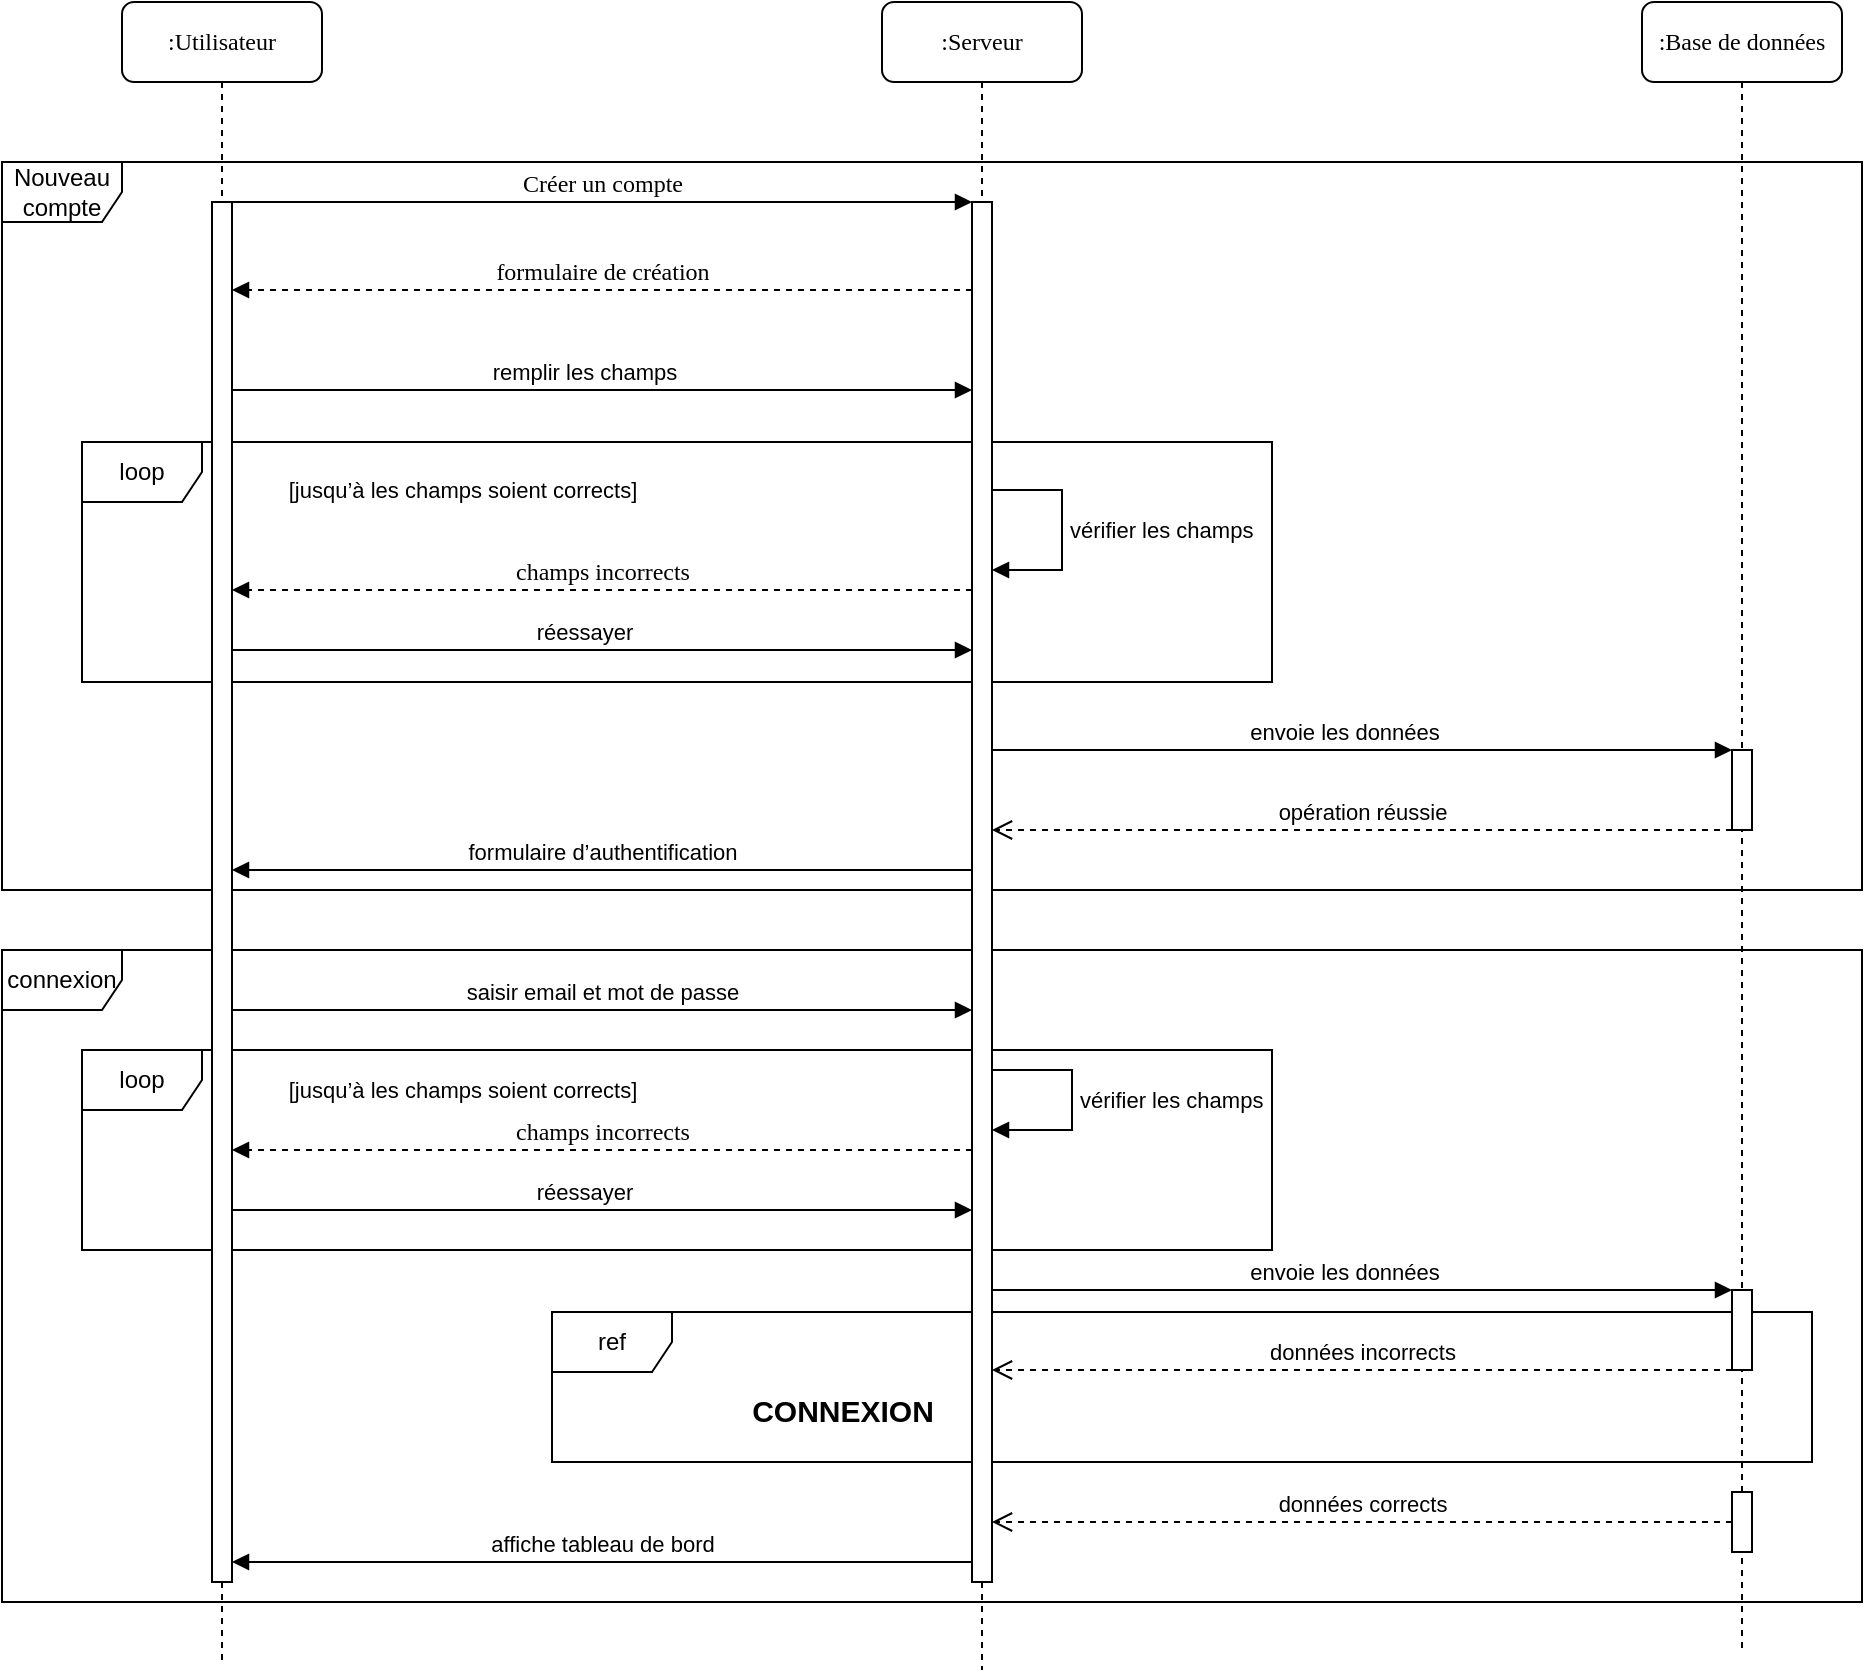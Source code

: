 <mxfile version="14.8.0" type="github">
  <diagram name="Page-1" id="13e1069c-82ec-6db2-03f1-153e76fe0fe0">
    <mxGraphModel dx="1414" dy="883" grid="1" gridSize="10" guides="1" tooltips="1" connect="1" arrows="1" fold="1" page="1" pageScale="1" pageWidth="1100" pageHeight="850" background="none" math="0" shadow="0">
      <root>
        <mxCell id="0" />
        <mxCell id="1" parent="0" />
        <mxCell id="Df5MuFSW6xKNOPwKfqHy-41" value="connexion" style="shape=umlFrame;whiteSpace=wrap;html=1;" vertex="1" parent="1">
          <mxGeometry x="65" y="480" width="930" height="326" as="geometry" />
        </mxCell>
        <mxCell id="Df5MuFSW6xKNOPwKfqHy-56" value="ref" style="shape=umlFrame;whiteSpace=wrap;html=1;" vertex="1" parent="1">
          <mxGeometry x="340" y="661" width="630" height="75" as="geometry" />
        </mxCell>
        <mxCell id="Df5MuFSW6xKNOPwKfqHy-46" value="loop" style="shape=umlFrame;whiteSpace=wrap;html=1;" vertex="1" parent="1">
          <mxGeometry x="105" y="530" width="595" height="100" as="geometry" />
        </mxCell>
        <mxCell id="Df5MuFSW6xKNOPwKfqHy-47" value="Nouveau compte" style="shape=umlFrame;whiteSpace=wrap;html=1;" vertex="1" parent="1">
          <mxGeometry x="65" y="86" width="930" height="364" as="geometry" />
        </mxCell>
        <mxCell id="Df5MuFSW6xKNOPwKfqHy-3" value="loop" style="shape=umlFrame;whiteSpace=wrap;html=1;" vertex="1" parent="1">
          <mxGeometry x="105" y="226" width="595" height="120" as="geometry" />
        </mxCell>
        <mxCell id="7baba1c4bc27f4b0-2" value=":Serveur" style="shape=umlLifeline;perimeter=lifelinePerimeter;whiteSpace=wrap;html=1;container=1;collapsible=0;recursiveResize=0;outlineConnect=0;rounded=1;shadow=0;comic=0;labelBackgroundColor=none;strokeWidth=1;fontFamily=Verdana;fontSize=12;align=center;" parent="1" vertex="1">
          <mxGeometry x="505" y="6" width="100" height="834" as="geometry" />
        </mxCell>
        <mxCell id="7baba1c4bc27f4b0-10" value="" style="html=1;points=[];perimeter=orthogonalPerimeter;rounded=0;shadow=0;comic=0;labelBackgroundColor=none;strokeWidth=1;fontFamily=Verdana;fontSize=12;align=center;" parent="7baba1c4bc27f4b0-2" vertex="1">
          <mxGeometry x="45" y="100" width="10" height="690" as="geometry" />
        </mxCell>
        <mxCell id="Df5MuFSW6xKNOPwKfqHy-11" value="vérifier les champs" style="edgeStyle=orthogonalEdgeStyle;html=1;align=left;spacingLeft=2;endArrow=block;rounded=0;" edge="1" target="7baba1c4bc27f4b0-10" parent="7baba1c4bc27f4b0-2" source="7baba1c4bc27f4b0-10">
          <mxGeometry relative="1" as="geometry">
            <mxPoint x="69.94" y="290" as="sourcePoint" />
            <Array as="points">
              <mxPoint x="90" y="244" />
              <mxPoint x="90" y="284" />
            </Array>
            <mxPoint x="120" y="230" as="targetPoint" />
          </mxGeometry>
        </mxCell>
        <mxCell id="Df5MuFSW6xKNOPwKfqHy-45" value="vérifier les champs" style="edgeStyle=orthogonalEdgeStyle;html=1;align=left;spacingLeft=2;endArrow=block;rounded=0;" edge="1" parent="7baba1c4bc27f4b0-2" source="7baba1c4bc27f4b0-10" target="7baba1c4bc27f4b0-10">
          <mxGeometry relative="1" as="geometry">
            <mxPoint x="70" y="530" as="sourcePoint" />
            <Array as="points">
              <mxPoint x="95" y="534" />
              <mxPoint x="95" y="564" />
            </Array>
            <mxPoint x="60" y="560" as="targetPoint" />
          </mxGeometry>
        </mxCell>
        <mxCell id="7baba1c4bc27f4b0-3" value=":Base de données" style="shape=umlLifeline;perimeter=lifelinePerimeter;whiteSpace=wrap;html=1;container=1;collapsible=0;recursiveResize=0;outlineConnect=0;rounded=1;shadow=0;comic=0;labelBackgroundColor=none;strokeWidth=1;fontFamily=Verdana;fontSize=12;align=center;" parent="1" vertex="1">
          <mxGeometry x="885" y="6" width="100" height="824" as="geometry" />
        </mxCell>
        <mxCell id="7baba1c4bc27f4b0-8" value=":Utilisateur" style="shape=umlLifeline;perimeter=lifelinePerimeter;whiteSpace=wrap;html=1;container=1;collapsible=0;recursiveResize=0;outlineConnect=0;rounded=1;shadow=0;comic=0;labelBackgroundColor=none;strokeWidth=1;fontFamily=Verdana;fontSize=12;align=center;" parent="1" vertex="1">
          <mxGeometry x="125" y="6" width="100" height="830" as="geometry" />
        </mxCell>
        <mxCell id="7baba1c4bc27f4b0-9" value="" style="html=1;points=[];perimeter=orthogonalPerimeter;rounded=0;shadow=0;comic=0;labelBackgroundColor=none;strokeWidth=1;fontFamily=Verdana;fontSize=12;align=center;" parent="7baba1c4bc27f4b0-8" vertex="1">
          <mxGeometry x="45" y="100" width="10" height="690" as="geometry" />
        </mxCell>
        <mxCell id="7baba1c4bc27f4b0-19" value="" style="html=1;points=[];perimeter=orthogonalPerimeter;rounded=0;shadow=0;comic=0;labelBackgroundColor=none;strokeWidth=1;fontFamily=Verdana;fontSize=12;align=center;" parent="1" vertex="1">
          <mxGeometry x="930" y="380" width="10" height="40" as="geometry" />
        </mxCell>
        <mxCell id="7baba1c4bc27f4b0-25" value="" style="html=1;points=[];perimeter=orthogonalPerimeter;rounded=0;shadow=0;comic=0;labelBackgroundColor=none;strokeColor=#000000;strokeWidth=1;fillColor=#FFFFFF;fontFamily=Verdana;fontSize=12;fontColor=#000000;align=center;" parent="1" vertex="1">
          <mxGeometry x="930" y="751" width="10" height="30" as="geometry" />
        </mxCell>
        <mxCell id="7baba1c4bc27f4b0-11" value="Créer un compte" style="html=1;verticalAlign=bottom;endArrow=block;entryX=0;entryY=0;labelBackgroundColor=none;fontFamily=Verdana;fontSize=12;edgeStyle=elbowEdgeStyle;elbow=vertical;" parent="1" source="7baba1c4bc27f4b0-9" target="7baba1c4bc27f4b0-10" edge="1">
          <mxGeometry relative="1" as="geometry">
            <mxPoint x="275" y="116" as="sourcePoint" />
          </mxGeometry>
        </mxCell>
        <mxCell id="Df5MuFSW6xKNOPwKfqHy-1" value="formulaire de création" style="html=1;verticalAlign=bottom;endArrow=block;labelBackgroundColor=none;fontFamily=Verdana;fontSize=12;edgeStyle=elbowEdgeStyle;dashed=1;" edge="1" parent="1" source="7baba1c4bc27f4b0-10" target="7baba1c4bc27f4b0-9">
          <mxGeometry relative="1" as="geometry">
            <mxPoint x="385" y="186" as="sourcePoint" />
            <mxPoint x="185" y="186" as="targetPoint" />
            <Array as="points">
              <mxPoint x="290" y="150" />
              <mxPoint x="335" y="186" />
            </Array>
          </mxGeometry>
        </mxCell>
        <mxCell id="Df5MuFSW6xKNOPwKfqHy-2" value="" style="html=1;verticalAlign=bottom;endArrow=block;labelBackgroundColor=none;fontFamily=Verdana;fontSize=12;edgeStyle=elbowEdgeStyle;elbow=vertical;" edge="1" parent="1" source="7baba1c4bc27f4b0-9" target="7baba1c4bc27f4b0-10">
          <mxGeometry relative="1" as="geometry">
            <mxPoint x="185" y="235.999" as="sourcePoint" />
            <mxPoint x="365" y="256" as="targetPoint" />
            <Array as="points">
              <mxPoint x="280" y="200" />
            </Array>
          </mxGeometry>
        </mxCell>
        <mxCell id="Df5MuFSW6xKNOPwKfqHy-4" value="remplir les champs" style="edgeLabel;html=1;align=center;verticalAlign=middle;resizable=0;points=[];" vertex="1" connectable="0" parent="Df5MuFSW6xKNOPwKfqHy-2">
          <mxGeometry x="-0.05" y="4" relative="1" as="geometry">
            <mxPoint y="-5" as="offset" />
          </mxGeometry>
        </mxCell>
        <mxCell id="Df5MuFSW6xKNOPwKfqHy-12" value="champs incorrects" style="html=1;verticalAlign=bottom;endArrow=block;labelBackgroundColor=none;fontFamily=Verdana;fontSize=12;edgeStyle=elbowEdgeStyle;dashed=1;" edge="1" parent="1" source="7baba1c4bc27f4b0-10" target="7baba1c4bc27f4b0-9">
          <mxGeometry relative="1" as="geometry">
            <mxPoint x="395" y="335.41" as="sourcePoint" />
            <mxPoint x="185" y="335.41" as="targetPoint" />
            <Array as="points">
              <mxPoint x="460" y="300" />
              <mxPoint x="300" y="280" />
              <mxPoint x="340" y="335.41" />
            </Array>
          </mxGeometry>
        </mxCell>
        <mxCell id="Df5MuFSW6xKNOPwKfqHy-13" value="" style="html=1;verticalAlign=bottom;endArrow=block;labelBackgroundColor=none;fontFamily=Verdana;fontSize=12;edgeStyle=elbowEdgeStyle;elbow=vertical;" edge="1" parent="1" source="7baba1c4bc27f4b0-9" target="7baba1c4bc27f4b0-10">
          <mxGeometry relative="1" as="geometry">
            <mxPoint x="185" y="366" as="sourcePoint" />
            <mxPoint x="375" y="366" as="targetPoint" />
            <Array as="points">
              <mxPoint x="420" y="330" />
              <mxPoint x="300" y="366" />
            </Array>
          </mxGeometry>
        </mxCell>
        <mxCell id="Df5MuFSW6xKNOPwKfqHy-14" value="réessayer" style="edgeLabel;html=1;align=center;verticalAlign=middle;resizable=0;points=[];" vertex="1" connectable="0" parent="Df5MuFSW6xKNOPwKfqHy-13">
          <mxGeometry x="-0.05" y="4" relative="1" as="geometry">
            <mxPoint y="-5" as="offset" />
          </mxGeometry>
        </mxCell>
        <mxCell id="Df5MuFSW6xKNOPwKfqHy-15" value="" style="html=1;verticalAlign=bottom;endArrow=block;labelBackgroundColor=none;fontFamily=Verdana;fontSize=12;edgeStyle=elbowEdgeStyle;elbow=vertical;" edge="1" parent="1" source="7baba1c4bc27f4b0-10" target="7baba1c4bc27f4b0-19">
          <mxGeometry relative="1" as="geometry">
            <mxPoint x="405" y="425.41" as="sourcePoint" />
            <mxPoint x="600" y="426" as="targetPoint" />
            <Array as="points">
              <mxPoint x="610" y="380" />
              <mxPoint x="585" y="431" />
              <mxPoint x="565" y="425" />
              <mxPoint x="385" y="425.41" />
            </Array>
          </mxGeometry>
        </mxCell>
        <mxCell id="Df5MuFSW6xKNOPwKfqHy-16" value="envoie les données" style="edgeLabel;html=1;align=center;verticalAlign=middle;resizable=0;points=[];" vertex="1" connectable="0" parent="Df5MuFSW6xKNOPwKfqHy-15">
          <mxGeometry x="-0.05" y="4" relative="1" as="geometry">
            <mxPoint y="-5" as="offset" />
          </mxGeometry>
        </mxCell>
        <mxCell id="Df5MuFSW6xKNOPwKfqHy-17" value="opération réussie" style="html=1;verticalAlign=bottom;endArrow=open;dashed=1;endSize=8;edgeStyle=elbowEdgeStyle;" edge="1" parent="1" source="7baba1c4bc27f4b0-19" target="7baba1c4bc27f4b0-10">
          <mxGeometry relative="1" as="geometry">
            <mxPoint x="555" y="465.41" as="sourcePoint" />
            <mxPoint x="475" y="465.41" as="targetPoint" />
            <Array as="points">
              <mxPoint x="590" y="420" />
              <mxPoint x="630" y="466" />
              <mxPoint x="515" y="466" />
              <mxPoint x="445" y="456" />
            </Array>
          </mxGeometry>
        </mxCell>
        <mxCell id="Df5MuFSW6xKNOPwKfqHy-18" value="formulaire d’authentification" style="html=1;verticalAlign=bottom;endArrow=block;edgeStyle=elbowEdgeStyle;" edge="1" parent="1" source="7baba1c4bc27f4b0-10" target="7baba1c4bc27f4b0-9">
          <mxGeometry width="80" relative="1" as="geometry">
            <mxPoint x="655" y="256" as="sourcePoint" />
            <mxPoint x="735" y="256" as="targetPoint" />
            <Array as="points">
              <mxPoint x="470" y="440" />
              <mxPoint x="315" y="476" />
            </Array>
          </mxGeometry>
        </mxCell>
        <mxCell id="Df5MuFSW6xKNOPwKfqHy-43" value="saisir email et mot de passe" style="html=1;verticalAlign=bottom;endArrow=block;edgeStyle=elbowEdgeStyle;" edge="1" parent="1" source="7baba1c4bc27f4b0-9" target="7baba1c4bc27f4b0-10">
          <mxGeometry width="80" relative="1" as="geometry">
            <mxPoint x="215" y="536" as="sourcePoint" />
            <mxPoint x="295" y="536" as="targetPoint" />
            <Array as="points">
              <mxPoint x="490" y="510" />
              <mxPoint x="235" y="526" />
              <mxPoint x="215" y="396" />
            </Array>
          </mxGeometry>
        </mxCell>
        <mxCell id="Df5MuFSW6xKNOPwKfqHy-44" value="&lt;font style=&quot;font-size: 11px&quot;&gt;[jusqu’à les champs soient corrects]&lt;/font&gt;" style="text;html=1;align=center;verticalAlign=middle;resizable=0;points=[];autosize=1;strokeColor=none;" vertex="1" parent="1">
          <mxGeometry x="200" y="240" width="190" height="20" as="geometry" />
        </mxCell>
        <mxCell id="Df5MuFSW6xKNOPwKfqHy-48" value="&lt;span style=&quot;font-size: 11px&quot;&gt;[jusqu’à les champs soient corrects]&lt;/span&gt;" style="text;html=1;align=center;verticalAlign=middle;resizable=0;points=[];autosize=1;strokeColor=none;" vertex="1" parent="1">
          <mxGeometry x="200" y="540" width="190" height="20" as="geometry" />
        </mxCell>
        <mxCell id="Df5MuFSW6xKNOPwKfqHy-49" value="champs incorrects" style="html=1;verticalAlign=bottom;endArrow=block;labelBackgroundColor=none;fontFamily=Verdana;fontSize=12;edgeStyle=elbowEdgeStyle;dashed=1;" edge="1" parent="1" source="7baba1c4bc27f4b0-10" target="7baba1c4bc27f4b0-9">
          <mxGeometry relative="1" as="geometry">
            <mxPoint x="385" y="606" as="sourcePoint" />
            <mxPoint x="185" y="606.0" as="targetPoint" />
            <Array as="points">
              <mxPoint x="460" y="580" />
              <mxPoint x="300" y="570" />
              <mxPoint x="345" y="606" />
            </Array>
          </mxGeometry>
        </mxCell>
        <mxCell id="Df5MuFSW6xKNOPwKfqHy-50" value="" style="html=1;verticalAlign=bottom;endArrow=block;labelBackgroundColor=none;fontFamily=Verdana;fontSize=12;edgeStyle=elbowEdgeStyle;elbow=vertical;" edge="1" parent="1" source="7baba1c4bc27f4b0-9" target="7baba1c4bc27f4b0-10">
          <mxGeometry relative="1" as="geometry">
            <mxPoint x="185" y="636" as="sourcePoint" />
            <mxPoint x="365" y="636" as="targetPoint" />
            <Array as="points">
              <mxPoint x="260" y="610" />
              <mxPoint x="280" y="600" />
              <mxPoint x="305" y="636" />
            </Array>
          </mxGeometry>
        </mxCell>
        <mxCell id="Df5MuFSW6xKNOPwKfqHy-51" value="réessayer" style="edgeLabel;html=1;align=center;verticalAlign=middle;resizable=0;points=[];" vertex="1" connectable="0" parent="Df5MuFSW6xKNOPwKfqHy-50">
          <mxGeometry x="-0.05" y="4" relative="1" as="geometry">
            <mxPoint y="-5" as="offset" />
          </mxGeometry>
        </mxCell>
        <mxCell id="Df5MuFSW6xKNOPwKfqHy-52" value="" style="html=1;verticalAlign=bottom;endArrow=block;labelBackgroundColor=none;fontFamily=Verdana;fontSize=12;edgeStyle=elbowEdgeStyle;elbow=vertical;" edge="1" parent="1" source="7baba1c4bc27f4b0-10" target="Df5MuFSW6xKNOPwKfqHy-54">
          <mxGeometry relative="1" as="geometry">
            <mxPoint x="415" y="666" as="sourcePoint" />
            <mxPoint x="595" y="666" as="targetPoint" />
            <Array as="points">
              <mxPoint x="650" y="650" />
              <mxPoint x="580" y="666" />
              <mxPoint x="435" y="666" />
            </Array>
          </mxGeometry>
        </mxCell>
        <mxCell id="Df5MuFSW6xKNOPwKfqHy-53" value="envoie les données" style="edgeLabel;html=1;align=center;verticalAlign=middle;resizable=0;points=[];" vertex="1" connectable="0" parent="Df5MuFSW6xKNOPwKfqHy-52">
          <mxGeometry x="-0.05" y="4" relative="1" as="geometry">
            <mxPoint y="-5" as="offset" />
          </mxGeometry>
        </mxCell>
        <mxCell id="Df5MuFSW6xKNOPwKfqHy-54" value="" style="html=1;points=[];perimeter=orthogonalPerimeter;rounded=0;shadow=0;comic=0;labelBackgroundColor=none;strokeWidth=1;fontFamily=Verdana;fontSize=12;align=center;" vertex="1" parent="1">
          <mxGeometry x="930" y="650" width="10" height="40" as="geometry" />
        </mxCell>
        <mxCell id="Df5MuFSW6xKNOPwKfqHy-55" value="données incorrects" style="html=1;verticalAlign=bottom;endArrow=open;dashed=1;endSize=8;edgeStyle=elbowEdgeStyle;" edge="1" parent="1" source="Df5MuFSW6xKNOPwKfqHy-54" target="7baba1c4bc27f4b0-10">
          <mxGeometry relative="1" as="geometry">
            <mxPoint x="600" y="705.5" as="sourcePoint" />
            <mxPoint x="580" y="705" as="targetPoint" />
            <Array as="points">
              <mxPoint x="850" y="690" />
              <mxPoint x="770" y="700" />
              <mxPoint x="590" y="705" />
              <mxPoint x="515" y="705.5" />
              <mxPoint x="445" y="695.5" />
            </Array>
          </mxGeometry>
        </mxCell>
        <mxCell id="Df5MuFSW6xKNOPwKfqHy-57" value="&lt;font size=&quot;1&quot;&gt;&lt;b style=&quot;font-size: 15px&quot;&gt;CONNEXION&lt;/b&gt;&lt;/font&gt;" style="text;html=1;align=center;verticalAlign=middle;resizable=0;points=[];autosize=1;strokeColor=none;strokeWidth=2;" vertex="1" parent="1">
          <mxGeometry x="430" y="700" width="110" height="20" as="geometry" />
        </mxCell>
        <mxCell id="Df5MuFSW6xKNOPwKfqHy-58" value="données corrects" style="html=1;verticalAlign=bottom;endArrow=open;dashed=1;endSize=8;edgeStyle=elbowEdgeStyle;" edge="1" parent="1" source="7baba1c4bc27f4b0-25" target="7baba1c4bc27f4b0-10">
          <mxGeometry relative="1" as="geometry">
            <mxPoint x="700" y="775" as="sourcePoint" />
            <mxPoint x="415" y="775" as="targetPoint" />
            <Array as="points">
              <mxPoint x="630" y="766" />
              <mxPoint x="610" y="775" />
              <mxPoint x="515" y="775" />
              <mxPoint x="445" y="765" />
            </Array>
          </mxGeometry>
        </mxCell>
        <mxCell id="Df5MuFSW6xKNOPwKfqHy-59" value="affiche tableau de bord" style="html=1;verticalAlign=bottom;endArrow=block;" edge="1" parent="1" source="7baba1c4bc27f4b0-10" target="7baba1c4bc27f4b0-9">
          <mxGeometry width="80" relative="1" as="geometry">
            <mxPoint x="425" y="656" as="sourcePoint" />
            <mxPoint x="505" y="656" as="targetPoint" />
            <Array as="points">
              <mxPoint x="335" y="786" />
            </Array>
          </mxGeometry>
        </mxCell>
      </root>
    </mxGraphModel>
  </diagram>
</mxfile>
